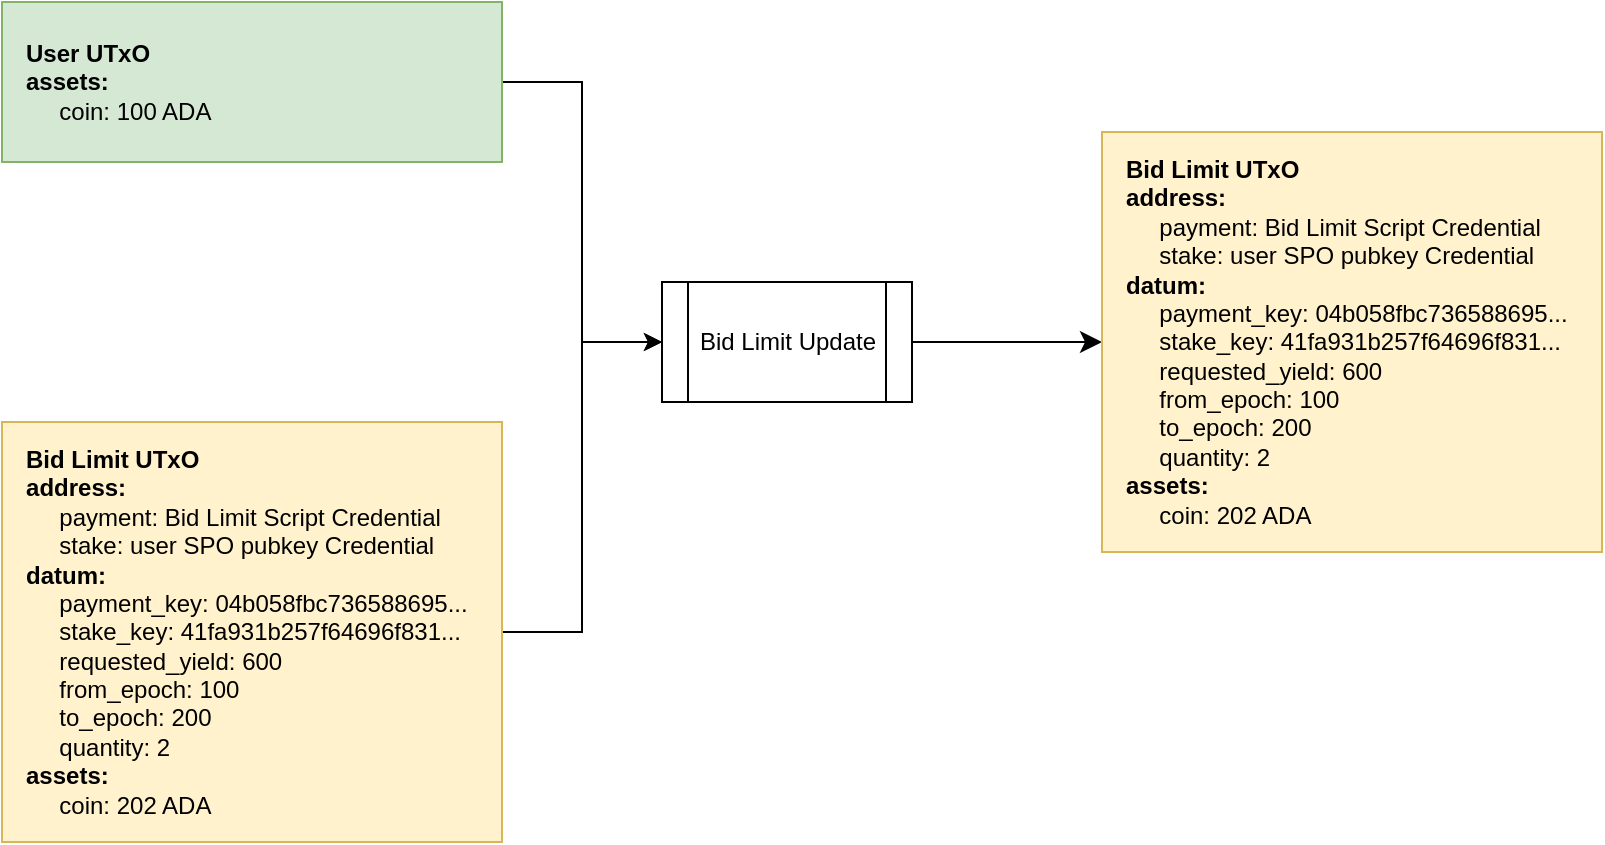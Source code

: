 <mxfile>
    <diagram id="P2EXVql2Dgm7t4gQ-KaC" name="Page-1">
        <mxGraphModel dx="1130" dy="298" grid="1" gridSize="10" guides="1" tooltips="1" connect="1" arrows="1" fold="1" page="1" pageScale="1" pageWidth="850" pageHeight="1100" math="0" shadow="0">
            <root>
                <mxCell id="0"/>
                <mxCell id="1" parent="0"/>
                <mxCell id="7" style="edgeStyle=none;rounded=0;html=1;entryX=0;entryY=0.5;entryDx=0;entryDy=0;strokeColor=default;" parent="1" source="8" target="10" edge="1">
                    <mxGeometry relative="1" as="geometry">
                        <Array as="points">
                            <mxPoint x="310" y="460"/>
                            <mxPoint x="310" y="590"/>
                        </Array>
                    </mxGeometry>
                </mxCell>
                <mxCell id="8" value="&amp;nbsp; &amp;nbsp;&lt;b&gt;User UTxO&lt;/b&gt;&lt;br&gt;&lt;b&gt;&amp;nbsp; &amp;nbsp;assets:&lt;/b&gt;&lt;br&gt;&lt;span style=&quot;font-weight: bold; white-space: pre;&quot;&gt;&#9;&lt;/span&gt;coin: 100 ADA" style="rounded=0;whiteSpace=wrap;html=1;align=left;fillColor=#d5e8d4;strokeColor=#82b366;" parent="1" vertex="1">
                    <mxGeometry x="20" y="420" width="250" height="80" as="geometry"/>
                </mxCell>
                <mxCell id="9" style="edgeStyle=segmentEdgeStyle;shape=connector;curved=0;rounded=0;html=1;entryX=0;entryY=0.5;entryDx=0;entryDy=0;labelBackgroundColor=default;strokeColor=default;fontFamily=Helvetica;fontSize=11;fontColor=default;endArrow=classic;startSize=8;endSize=8;" parent="1" source="10" target="14" edge="1">
                    <mxGeometry relative="1" as="geometry">
                        <Array as="points">
                            <mxPoint x="570" y="590"/>
                        </Array>
                        <mxPoint x="560" y="590.0" as="targetPoint"/>
                    </mxGeometry>
                </mxCell>
                <mxCell id="10" value="Bid Limit Update" style="shape=process;whiteSpace=wrap;html=1;backgroundOutline=1;" parent="1" vertex="1">
                    <mxGeometry x="350" y="560" width="125" height="60" as="geometry"/>
                </mxCell>
                <mxCell id="12" style="edgeStyle=none;rounded=0;html=1;entryX=0;entryY=0.5;entryDx=0;entryDy=0;strokeColor=default;exitX=1;exitY=0.5;exitDx=0;exitDy=0;" parent="1" source="13" target="10" edge="1">
                    <mxGeometry relative="1" as="geometry">
                        <Array as="points">
                            <mxPoint x="310" y="735"/>
                            <mxPoint x="310" y="590"/>
                        </Array>
                    </mxGeometry>
                </mxCell>
                <mxCell id="13" value="&amp;nbsp; &amp;nbsp;&lt;b style=&quot;border-color: var(--border-color);&quot;&gt;Bid Limit UTxO&lt;br style=&quot;border-color: var(--border-color);&quot;&gt;&lt;/b&gt;&amp;nbsp; &amp;nbsp;&lt;b style=&quot;border-color: var(--border-color);&quot;&gt;address:&lt;br style=&quot;border-color: var(--border-color);&quot;&gt;&lt;/b&gt;&lt;span style=&quot;border-color: var(--border-color);&quot;&gt;&lt;/span&gt;&lt;span style=&quot;border-color: var(--border-color);&quot;&gt;&lt;/span&gt;&lt;span style=&quot;border-color: var(--border-color);&quot;&gt;&#9;&lt;/span&gt;&lt;span style=&quot;white-space: pre;&quot;&gt;&#9;&lt;/span&gt;payment: Bid Limit Script Credential&lt;br style=&quot;border-color: var(--border-color);&quot;&gt;&lt;span style=&quot;border-color: var(--border-color);&quot;&gt;&lt;/span&gt;&lt;span style=&quot;border-color: var(--border-color);&quot;&gt;&lt;/span&gt;&lt;span style=&quot;border-color: var(--border-color);&quot;&gt;&#9;&lt;/span&gt;&lt;span style=&quot;white-space: pre;&quot;&gt;&#9;&lt;/span&gt;stake: user SPO pubkey Credential&lt;br style=&quot;border-color: var(--border-color);&quot;&gt;&amp;nbsp; &amp;nbsp;&lt;b style=&quot;border-color: var(--border-color);&quot;&gt;datum:&lt;br style=&quot;border-color: var(--border-color);&quot;&gt;&lt;/b&gt;&lt;span style=&quot;border-color: var(--border-color);&quot;&gt;&lt;/span&gt;&lt;span style=&quot;border-color: var(--border-color);&quot;&gt;&lt;/span&gt;&lt;span style=&quot;border-color: var(--border-color);&quot;&gt;&#9;&lt;/span&gt;&lt;span style=&quot;white-space: pre;&quot;&gt;&#9;&lt;/span&gt;payment_key:&amp;nbsp;04b058fbc736588695...&lt;br style=&quot;border-color: var(--border-color);&quot;&gt;&lt;span style=&quot;border-color: var(--border-color); font-weight: bold;&quot;&gt;&lt;/span&gt;&lt;span style=&quot;border-color: var(--border-color);&quot;&gt;&#9;&lt;/span&gt;&lt;span style=&quot;white-space: pre;&quot;&gt;&#9;&lt;/span&gt;stake_key:&amp;nbsp;41fa931b257f64696f831...&lt;br style=&quot;border-color: var(--border-color);&quot;&gt;&lt;span style=&quot;border-color: var(--border-color);&quot;&gt;&#9;&lt;/span&gt;&lt;span style=&quot;white-space: pre;&quot;&gt;&#9;&lt;/span&gt;requested_yield: 600&lt;br style=&quot;border-color: var(--border-color);&quot;&gt;&lt;span style=&quot;border-color: var(--border-color);&quot;&gt;&#9;&lt;/span&gt;&lt;span style=&quot;white-space: pre;&quot;&gt;&#9;&lt;/span&gt;from_epoch: 100&lt;br style=&quot;border-color: var(--border-color);&quot;&gt;&lt;span style=&quot;border-color: var(--border-color);&quot;&gt;&#9;&lt;/span&gt;&lt;span style=&quot;white-space: pre;&quot;&gt;&#9;&lt;/span&gt;to_epoch: 200&lt;br style=&quot;border-color: var(--border-color);&quot;&gt;&lt;span style=&quot;border-color: var(--border-color);&quot;&gt;&#9;&lt;/span&gt;&lt;span style=&quot;white-space: pre;&quot;&gt;&#9;&lt;/span&gt;quantity: 2&lt;br style=&quot;border-color: var(--border-color);&quot;&gt;&lt;b style=&quot;border-color: var(--border-color);&quot;&gt;&amp;nbsp; &amp;nbsp;assets:&lt;/b&gt;&lt;br style=&quot;border-color: var(--border-color);&quot;&gt;&lt;span style=&quot;border-color: var(--border-color); font-weight: bold;&quot;&gt;&lt;/span&gt;&lt;span style=&quot;border-color: var(--border-color);&quot;&gt;&lt;/span&gt;&lt;span style=&quot;border-color: var(--border-color);&quot;&gt;&#9;&lt;/span&gt;&lt;span style=&quot;white-space: pre;&quot;&gt;&#9;&lt;/span&gt;coin: 202 ADA" style="rounded=0;whiteSpace=wrap;html=1;align=left;fillColor=#fff2cc;strokeColor=#d6b656;" parent="1" vertex="1">
                    <mxGeometry x="20" y="630" width="250" height="210" as="geometry"/>
                </mxCell>
                <mxCell id="14" value="&amp;nbsp; &amp;nbsp;&lt;b style=&quot;border-color: var(--border-color);&quot;&gt;Bid Limit UTxO&lt;br style=&quot;border-color: var(--border-color);&quot;&gt;&lt;/b&gt;&amp;nbsp; &amp;nbsp;&lt;b style=&quot;border-color: var(--border-color);&quot;&gt;address:&lt;br style=&quot;border-color: var(--border-color);&quot;&gt;&lt;/b&gt;&lt;span style=&quot;border-color: var(--border-color);&quot;&gt;&lt;/span&gt;&lt;span style=&quot;border-color: var(--border-color);&quot;&gt;&lt;/span&gt;&lt;span style=&quot;border-color: var(--border-color);&quot;&gt;&#9;&lt;/span&gt;&lt;span style=&quot;white-space: pre;&quot;&gt;&#9;&lt;/span&gt;payment: Bid Limit Script Credential&lt;br style=&quot;border-color: var(--border-color);&quot;&gt;&lt;span style=&quot;border-color: var(--border-color);&quot;&gt;&lt;/span&gt;&lt;span style=&quot;border-color: var(--border-color);&quot;&gt;&lt;/span&gt;&lt;span style=&quot;border-color: var(--border-color);&quot;&gt;&#9;&lt;/span&gt;&lt;span style=&quot;white-space: pre;&quot;&gt;&#9;&lt;/span&gt;stake: user SPO pubkey Credential&lt;br style=&quot;border-color: var(--border-color);&quot;&gt;&amp;nbsp; &amp;nbsp;&lt;b style=&quot;border-color: var(--border-color);&quot;&gt;datum:&lt;br style=&quot;border-color: var(--border-color);&quot;&gt;&lt;/b&gt;&lt;span style=&quot;border-color: var(--border-color);&quot;&gt;&lt;/span&gt;&lt;span style=&quot;border-color: var(--border-color);&quot;&gt;&lt;/span&gt;&lt;span style=&quot;border-color: var(--border-color);&quot;&gt;&#9;&lt;/span&gt;&lt;span style=&quot;white-space: pre;&quot;&gt;&#9;&lt;/span&gt;payment_key:&amp;nbsp;04b058fbc736588695...&lt;br style=&quot;border-color: var(--border-color);&quot;&gt;&lt;span style=&quot;border-color: var(--border-color); font-weight: bold;&quot;&gt;&lt;/span&gt;&lt;span style=&quot;border-color: var(--border-color);&quot;&gt;&#9;&lt;/span&gt;&lt;span style=&quot;white-space: pre;&quot;&gt;&#9;&lt;/span&gt;stake_key:&amp;nbsp;41fa931b257f64696f831...&lt;br style=&quot;border-color: var(--border-color);&quot;&gt;&lt;span style=&quot;border-color: var(--border-color);&quot;&gt;&#9;&lt;/span&gt;&lt;span style=&quot;white-space: pre;&quot;&gt;&#9;&lt;/span&gt;requested_yield: 600&lt;br style=&quot;border-color: var(--border-color);&quot;&gt;&lt;span style=&quot;border-color: var(--border-color);&quot;&gt;&#9;&lt;/span&gt;&lt;span style=&quot;white-space: pre;&quot;&gt;&#9;&lt;/span&gt;from_epoch: 100&lt;br style=&quot;border-color: var(--border-color);&quot;&gt;&lt;span style=&quot;border-color: var(--border-color);&quot;&gt;&#9;&lt;/span&gt;&lt;span style=&quot;white-space: pre;&quot;&gt;&#9;&lt;/span&gt;to_epoch: 200&lt;br style=&quot;border-color: var(--border-color);&quot;&gt;&lt;span style=&quot;border-color: var(--border-color);&quot;&gt;&#9;&lt;/span&gt;&lt;span style=&quot;white-space: pre;&quot;&gt;&#9;&lt;/span&gt;quantity: 2&lt;br style=&quot;border-color: var(--border-color);&quot;&gt;&lt;b style=&quot;border-color: var(--border-color);&quot;&gt;&amp;nbsp; &amp;nbsp;assets:&lt;/b&gt;&lt;br style=&quot;border-color: var(--border-color);&quot;&gt;&lt;span style=&quot;border-color: var(--border-color); font-weight: bold;&quot;&gt;&lt;/span&gt;&lt;span style=&quot;border-color: var(--border-color);&quot;&gt;&lt;/span&gt;&lt;span style=&quot;border-color: var(--border-color);&quot;&gt;&#9;&lt;/span&gt;&lt;span style=&quot;white-space: pre;&quot;&gt;&#9;&lt;/span&gt;coin: 202 ADA" style="rounded=0;whiteSpace=wrap;html=1;align=left;fillColor=#fff2cc;strokeColor=#d6b656;" parent="1" vertex="1">
                    <mxGeometry x="570" y="485" width="250" height="210" as="geometry"/>
                </mxCell>
            </root>
        </mxGraphModel>
    </diagram>
</mxfile>